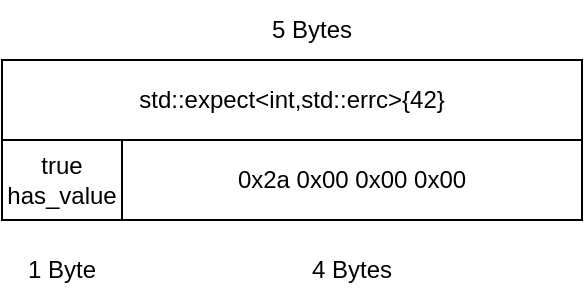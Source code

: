 <mxfile>
    <diagram id="dYHXQBVI6bAebu9VXsiw" name="第 1 页">
        <mxGraphModel dx="498" dy="745" grid="1" gridSize="10" guides="1" tooltips="1" connect="1" arrows="1" fold="1" page="1" pageScale="1" pageWidth="1169" pageHeight="1654" math="0" shadow="0">
            <root>
                <mxCell id="0"/>
                <mxCell id="1" parent="0"/>
                <mxCell id="2" value="std::expect&amp;lt;int,std::errc&amp;gt;{42}" style="rounded=0;whiteSpace=wrap;html=1;fillColor=none;" parent="1" vertex="1">
                    <mxGeometry x="590" y="360" width="290" height="40" as="geometry"/>
                </mxCell>
                <mxCell id="3" value="5 Bytes" style="text;html=1;strokeColor=none;fillColor=none;align=center;verticalAlign=middle;whiteSpace=wrap;rounded=0;" parent="1" vertex="1">
                    <mxGeometry x="715" y="330" width="60" height="30" as="geometry"/>
                </mxCell>
                <mxCell id="4" value="0x2a 0x00 0x00 0x00" style="rounded=0;whiteSpace=wrap;html=1;fillColor=none;" parent="1" vertex="1">
                    <mxGeometry x="650" y="400" width="230" height="40" as="geometry"/>
                </mxCell>
                <mxCell id="5" value="true&lt;br&gt;has_value" style="rounded=0;whiteSpace=wrap;html=1;fillColor=none;" parent="1" vertex="1">
                    <mxGeometry x="590" y="400" width="60" height="40" as="geometry"/>
                </mxCell>
                <mxCell id="6" value="4 Bytes" style="text;html=1;strokeColor=none;fillColor=none;align=center;verticalAlign=middle;whiteSpace=wrap;rounded=0;" parent="1" vertex="1">
                    <mxGeometry x="735" y="450" width="60" height="30" as="geometry"/>
                </mxCell>
                <mxCell id="7" value="1 Byte" style="text;html=1;strokeColor=none;fillColor=none;align=center;verticalAlign=middle;whiteSpace=wrap;rounded=0;" parent="1" vertex="1">
                    <mxGeometry x="590" y="450" width="60" height="30" as="geometry"/>
                </mxCell>
            </root>
        </mxGraphModel>
    </diagram>
</mxfile>